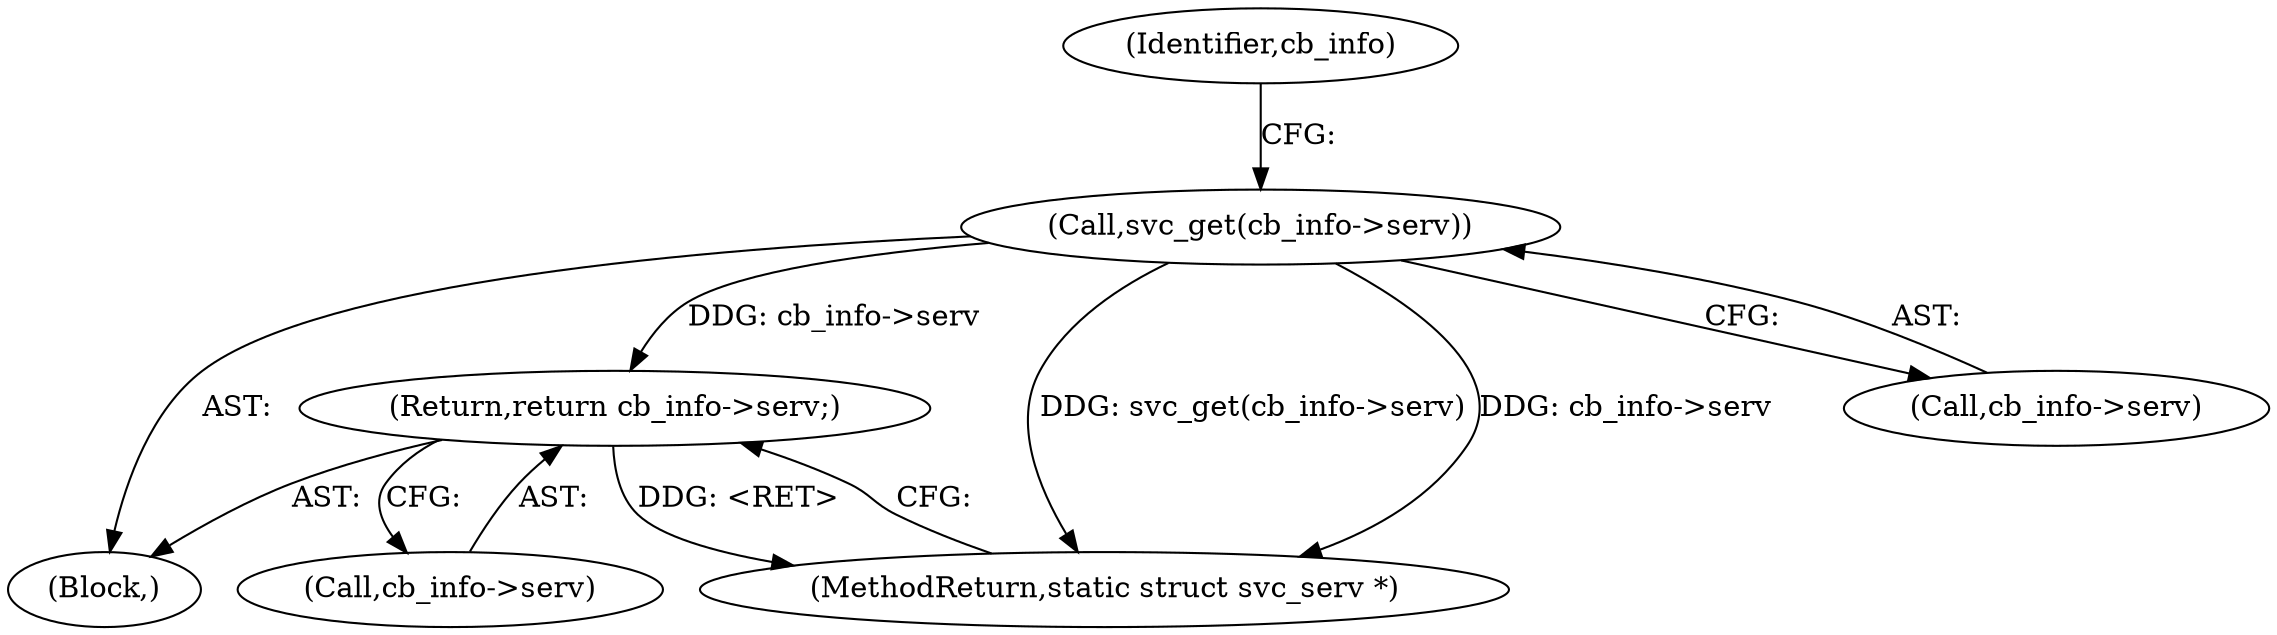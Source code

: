 digraph "0_linux_c70422f760c120480fee4de6c38804c72aa26bc1_4@pointer" {
"1000121" [label="(Call,svc_get(cb_info->serv))"];
"1000125" [label="(Return,return cb_info->serv;)"];
"1000125" [label="(Return,return cb_info->serv;)"];
"1000127" [label="(Identifier,cb_info)"];
"1000120" [label="(Block,)"];
"1000186" [label="(MethodReturn,static struct svc_serv *)"];
"1000121" [label="(Call,svc_get(cb_info->serv))"];
"1000122" [label="(Call,cb_info->serv)"];
"1000126" [label="(Call,cb_info->serv)"];
"1000121" -> "1000120"  [label="AST: "];
"1000121" -> "1000122"  [label="CFG: "];
"1000122" -> "1000121"  [label="AST: "];
"1000127" -> "1000121"  [label="CFG: "];
"1000121" -> "1000186"  [label="DDG: svc_get(cb_info->serv)"];
"1000121" -> "1000186"  [label="DDG: cb_info->serv"];
"1000121" -> "1000125"  [label="DDG: cb_info->serv"];
"1000125" -> "1000120"  [label="AST: "];
"1000125" -> "1000126"  [label="CFG: "];
"1000126" -> "1000125"  [label="AST: "];
"1000186" -> "1000125"  [label="CFG: "];
"1000125" -> "1000186"  [label="DDG: <RET>"];
}
